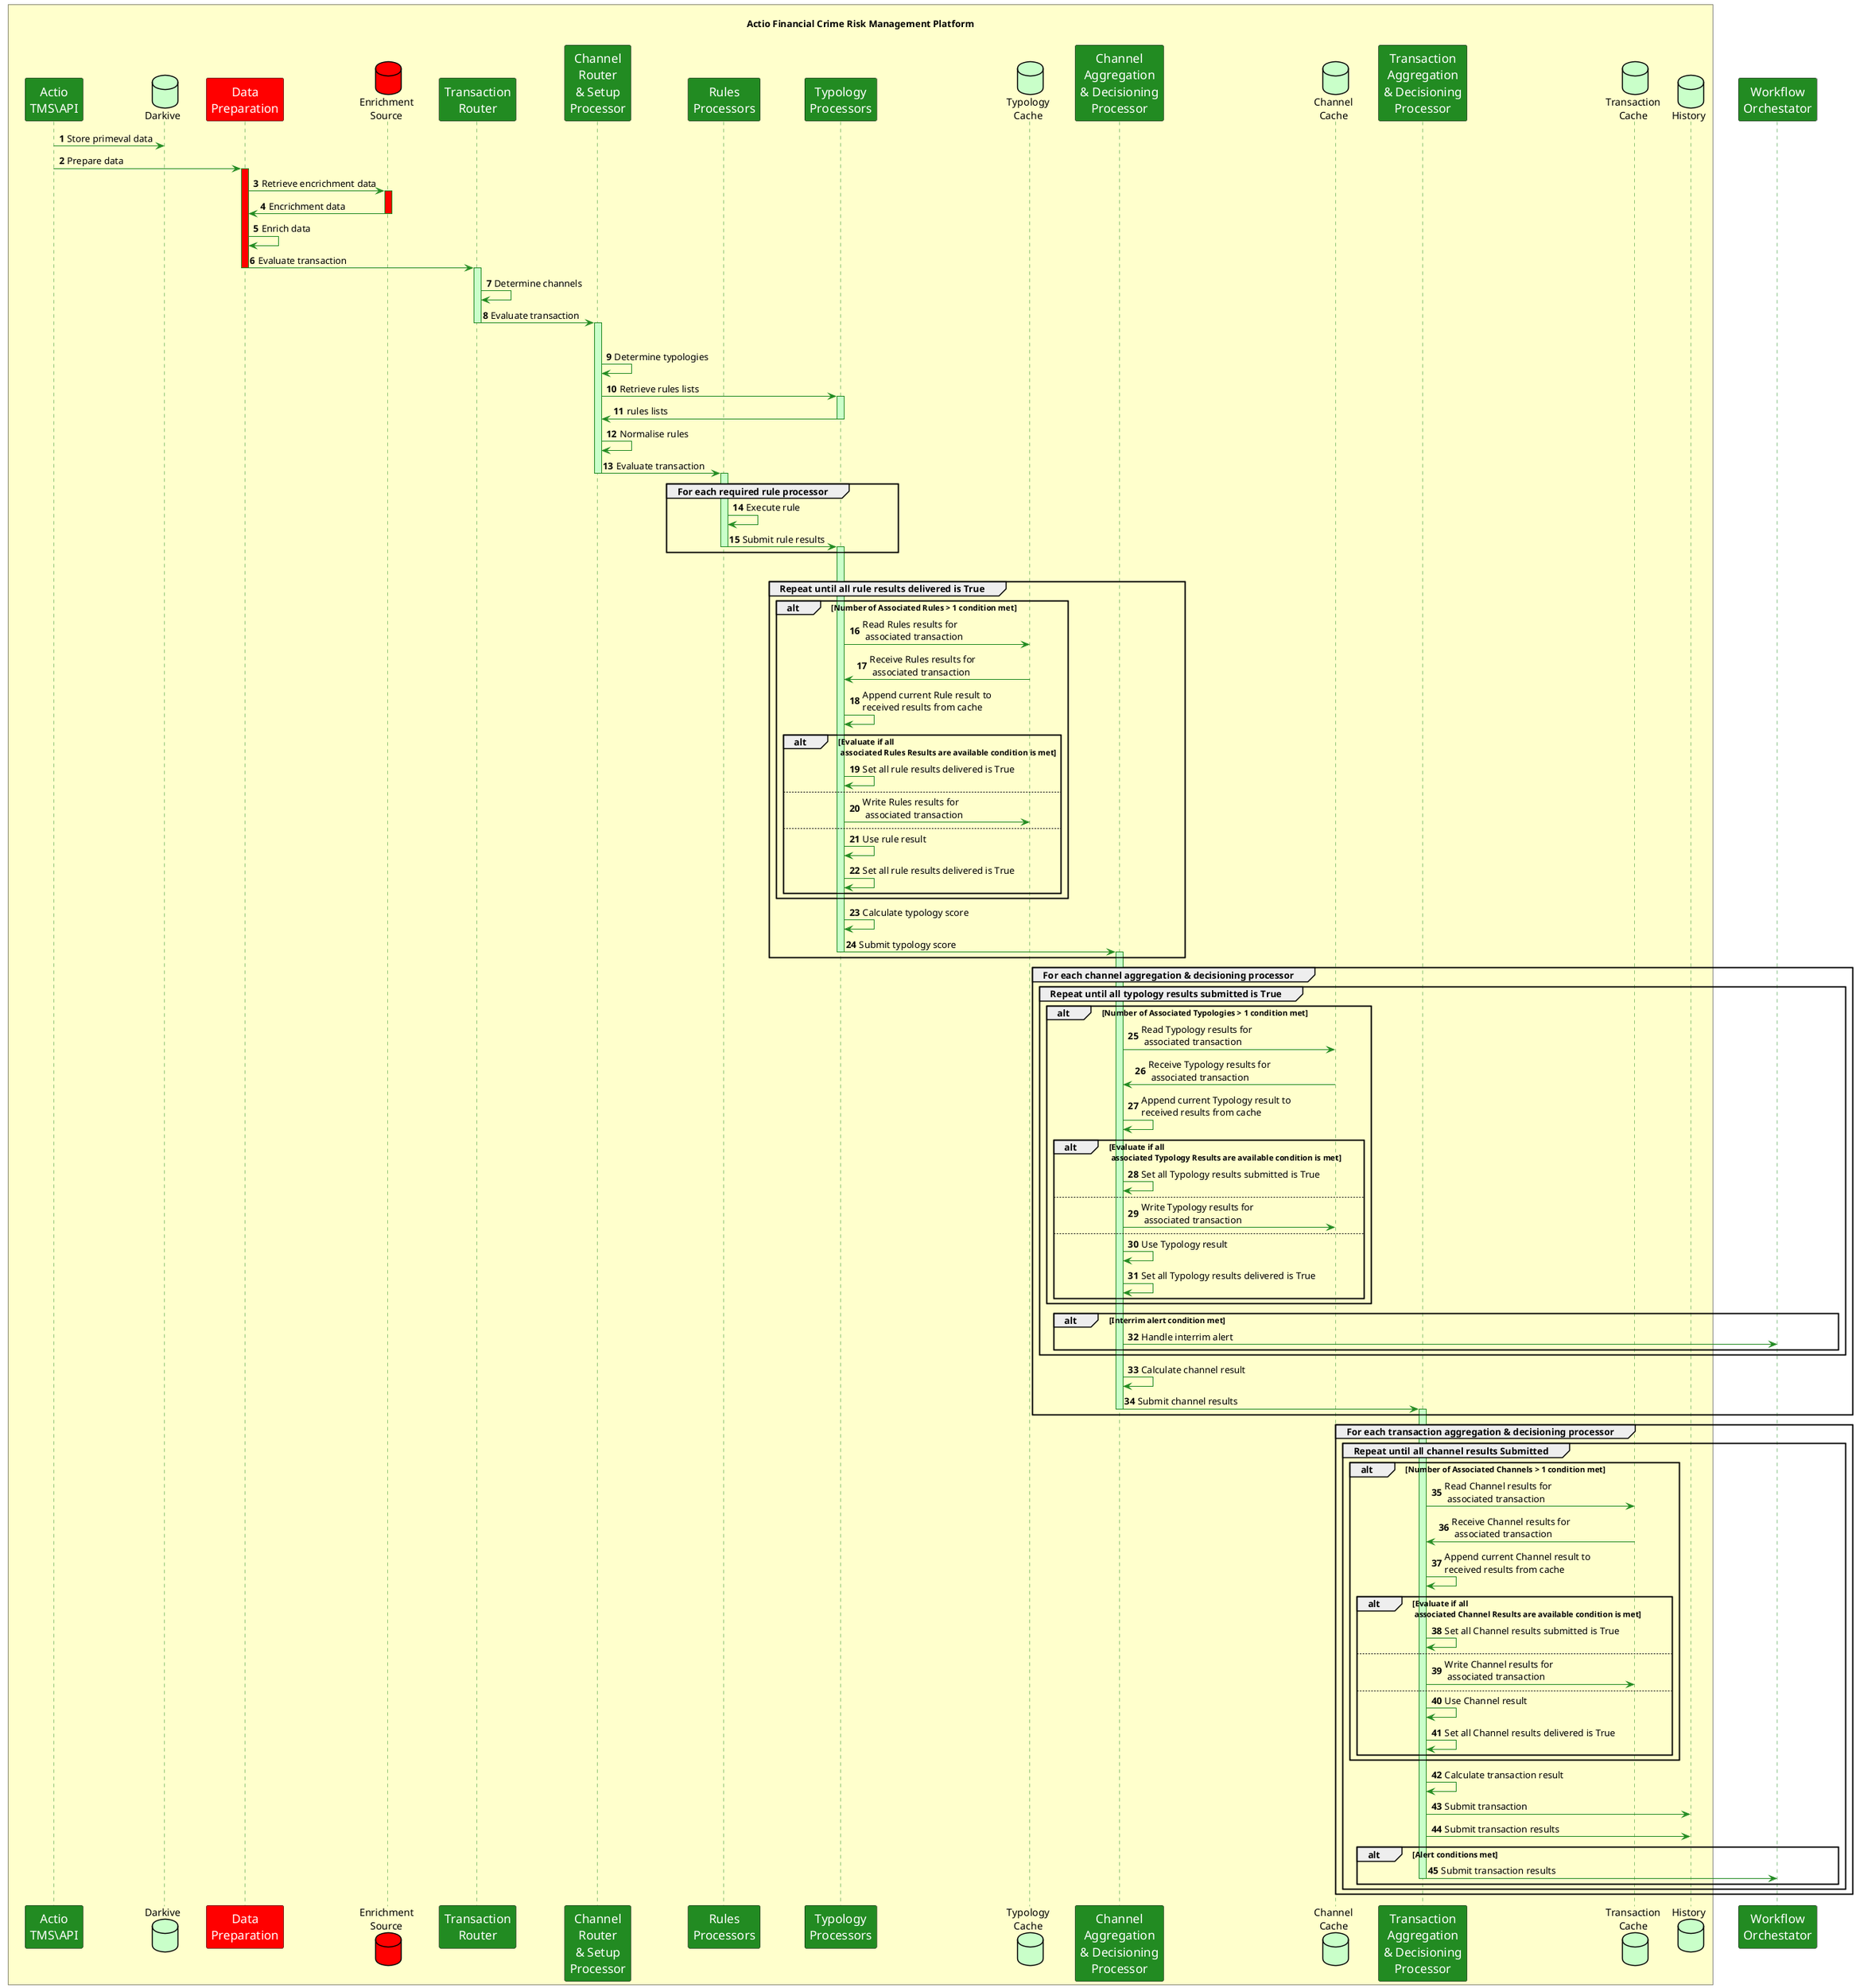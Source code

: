 'PREVIEW WITH ALT-D >>>

/'*****
License
--------------
Copyright © 2021 LexTego
--------------
******'/

@startuml

autonumber

skinparam backgroundColor #White
skinparam handwritten false
skinparam shadowing false

skinparam sequence {
    ArrowColor ForestGreen
    ActorBorderColor Black
    ActorBackgroundColor DarkGreen
    ActorFontColor Black
    ActorFontName Arial
    ActorFontSize 17
    ActorFontStyle Bold
    LifeLineBorderColor ForestGreen
    LifeLineBackgroundColor Technology
    ParticipantBorderColor Black
    ParticipantBackgroundColor ForestGreen
    ParticipantFontColor White
    ParticipantFontName Arial
    ParticipantFontSize 17
    GroupBodyBackGroundColor transparent
    BoxFontSize 24
}

skinparam databaseBorderColor Black
skinparam databaseBackgroundColor Technology
skinparam ParticipantPadding 20
skinparam BoxPadding 10

'hide footbox

' title Hub-initiated Fire & Forget Transaction Monitoring Service Request

' declare actors
box "\nActio Financial Crime Risk Management Platform\n" #BUSINESS
participant "Actio\nTMS\API" as tms
database "Darkive" as darchive
participant "Data\nPreparation" as dataprep #Red
database "Enrichment\nSource" as enrichment #Red
participant "Transaction\nRouter" as trouter
participant "Channel\nRouter\n& Setup\nProcessor" as crsp
participant "Rules\nProcessors" as rules
participant "Typology\nProcessors" as typologies
database "Typology\nCache” as typologycache
participant "Channel\nAggregation\n& Decisioning\nProcessor" as cadp
database “Channel\nCache” as channelcache
participant "Transaction\nAggregation\n& Decisioning\nProcessor" as tadp
database “Transaction\nCache” as transactioncache
database "History" as history
end box

participant "Workflow\nOrchestator" as workflow


' start flow



tms -> darchive: Store primeval data
tms -> dataprep: Prepare data
deactivate tms
activate dataprep #Red


    dataprep -> enrichment: Retrieve encrichment data
    activate enrichment #Red
    enrichment -> dataprep: Encrichment data
    deactivate enrichment
    dataprep -> dataprep: Enrich data
    dataprep -> trouter: Evaluate transaction
deactivate dataprep

activate trouter
    trouter -> trouter: Determine channels
    trouter -> crsp: Evaluate transaction
deactivate trouter

group For each required channel
    activate crsp
        crsp -> crsp: Determine typologies
        crsp -> typologies: Retrieve rules lists
        activate typologies
            typologies -> crsp: rules lists
        deactivate typologies
        crsp -> crsp: Normalise rules
        crsp -> rules: Evaluate transaction
    deactivate crsp

    group For each required rule processor
        activate rules
            rules -> rules: Execute rule
            rules -> typologies: Submit rule results
        deactivate rules
        activate typologies
    end

    group For each required typology processor
        group Repeat until all rule results delivered is True
            alt Number of Associated Rules > 1 condition met
                typologies -> typologycache: Read Rules results for \n associated transaction
                typologycache -> typologies: Receive Rules results for \n associated transaction
                typologies -> typologies: Append current Rule result to \nreceived results from cache
                alt Evaluate if all \n associated Rules Results are available condition is met
                    typologies -> typologies: Set all rule results delivered is True
                else
                    typologies -> typologycache: Write Rules results for \n associated transaction
            else
                typologies -> typologies: Use rule result
                typologies -> typologies: Set all rule results delivered is True
            end
        end
        typologies -> typologies: Calculate typology score
            typologies -> cadp: Submit typology score
        deactivate typologies
        activate cadp
    end

    group For each channel aggregation & decisioning processor
        group Repeat until all typology results submitted is True
            alt Number of Associated Typologies > 1 condition met
                cadp -> channelcache: Read Typology results for \n associated transaction
                channelcache -> cadp: Receive Typology results for \n associated transaction
                cadp -> cadp: Append current Typology result to \nreceived results from cache
                alt Evaluate if all \n associated Typology Results are available condition is met
                    cadp -> cadp: Set all Typology results submitted is True
                else
                    cadp -> channelcache: Write Typology results for \n associated transaction
            else
                cadp -> cadp: Use Typology result
                cadp -> cadp: Set all Typology results delivered is True
            end
        end
            alt Interrim alert condition met
                cadp -> workflow: Handle interrim alert
            end
        end
        cadp -> cadp: Calculate channel result
        cadp -> tadp: Submit channel results
        deactivate cadp
        activate tadp
    end

    group For each transaction aggregation & decisioning processor
        group Repeat until all channel results Submitted
            alt Number of Associated Channels > 1 condition met
                tadp -> transactioncache: Read Channel results for \n associated transaction
                transactioncache -> tadp: Receive Channel results for \n associated transaction
                tadp -> tadp: Append current Channel result to \nreceived results from cache
                alt Evaluate if all \n associated Channel Results are available condition is met
                    tadp -> tadp: Set all Channel results submitted is True
                else
                    tadp -> transactioncache: Write Channel results for \n associated transaction
            else
                tadp -> tadp: Use Channel result
                tadp -> tadp: Set all Channel results delivered is True
            end
        end
        tadp -> tadp: Calculate transaction result
        tadp -> history: Submit transaction
        tadp -> history: Submit transaction results
        alt Alert conditions met
            tadp -> workflow: Submit transaction results
            deactivate tadp

        end
    end

end

@enduml